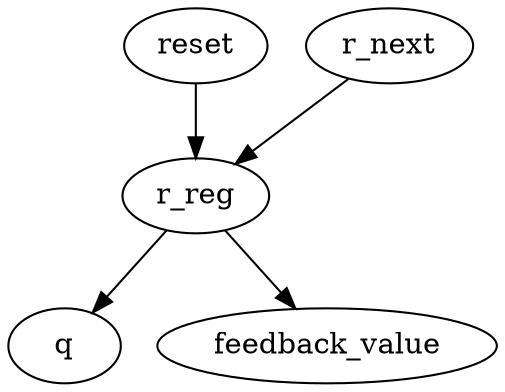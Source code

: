 strict digraph "" {
	reset -> r_reg	[weight=2.0];
	r_next -> r_reg	[weight=1.0];
	r_reg -> q	[weight=1.0];
	r_reg -> feedback_value	[weight=1.0];
}
